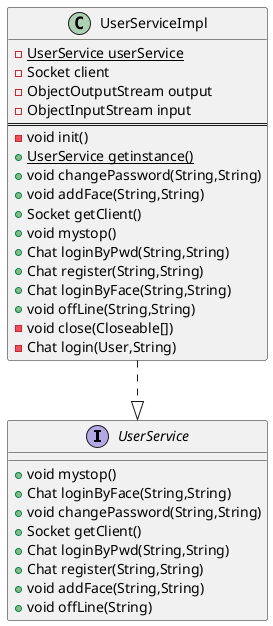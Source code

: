 @startuml
'https://plantuml.com/class-diagram

interface UserService{
+void mystop()
+Chat loginByFace(String,String)
+void changePassword(String,String)
+Socket getClient()
+Chat loginByPwd(String,String)
+Chat register(String,String)
+void addFace(String,String)
+void offLine(String)
}

class UserServiceImpl {
-{static}UserService userService
-Socket client
-ObjectOutputStream output
-ObjectInputStream input
==
-void init()
+{static}UserService getinstance()
+void changePassword(String,String)
+void addFace(String,String)
+Socket getClient()
+void mystop()
+Chat loginByPwd(String,String)
+Chat register(String,String)
+Chat loginByFace(String,String)
+void offLine(String,String)
-void close(Closeable[])
-Chat login(User,String)
}

UserServiceImpl ..|> UserService
@enduml